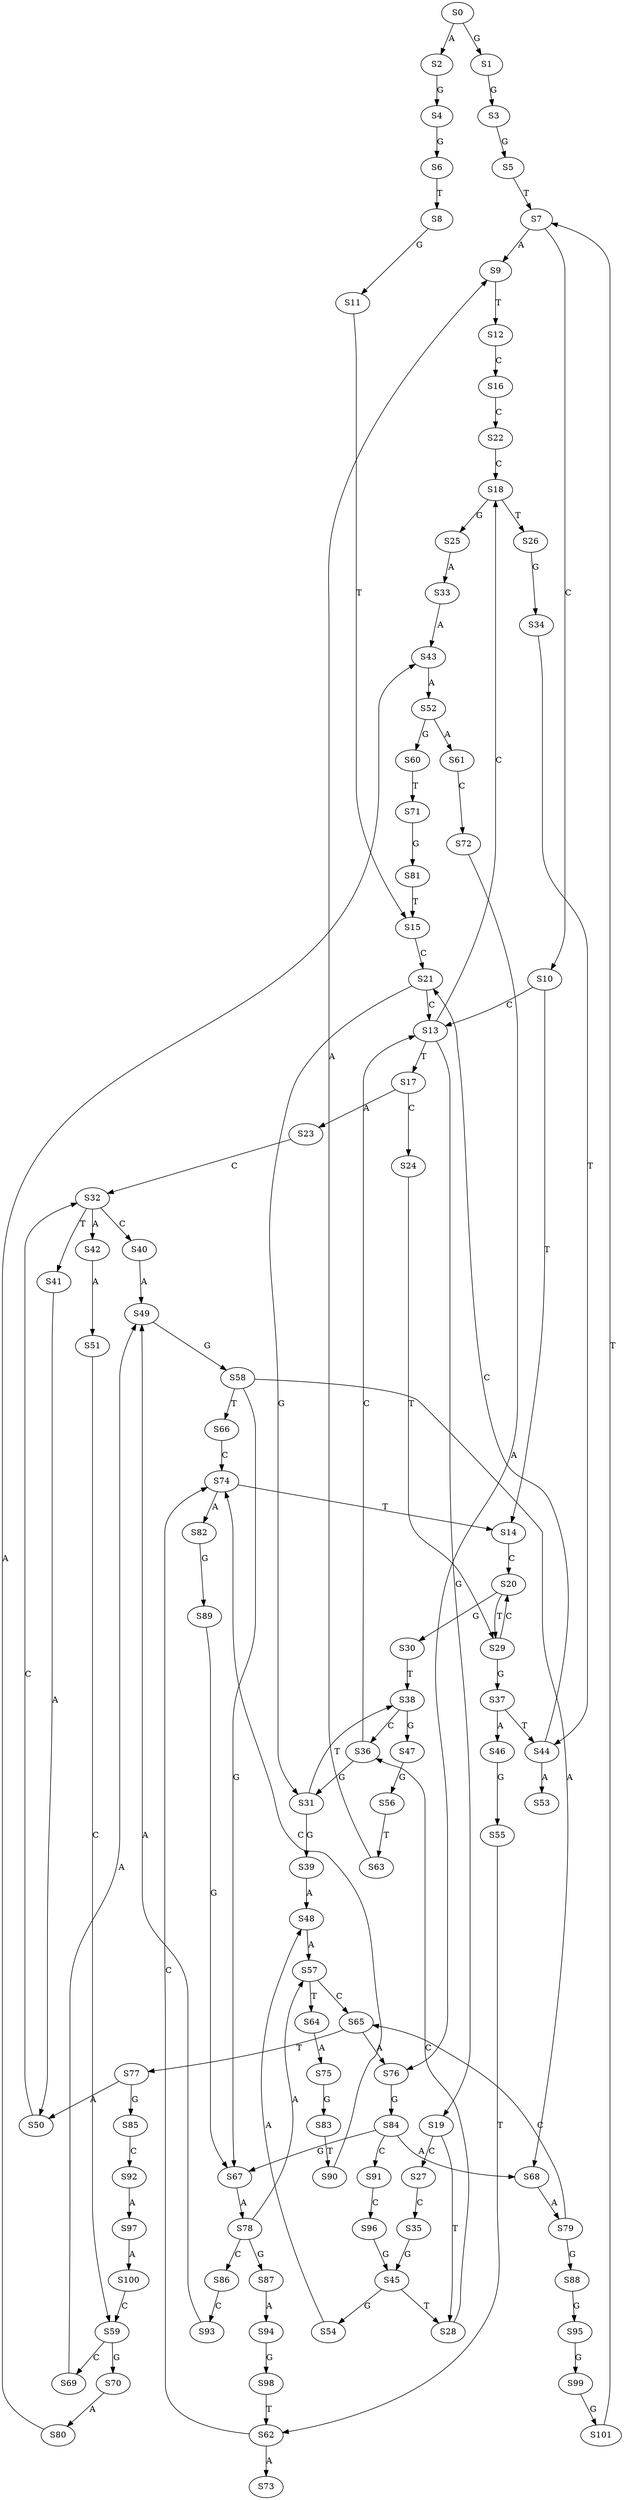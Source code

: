 strict digraph  {
	S0 -> S1 [ label = G ];
	S0 -> S2 [ label = A ];
	S1 -> S3 [ label = G ];
	S2 -> S4 [ label = G ];
	S3 -> S5 [ label = G ];
	S4 -> S6 [ label = G ];
	S5 -> S7 [ label = T ];
	S6 -> S8 [ label = T ];
	S7 -> S9 [ label = A ];
	S7 -> S10 [ label = C ];
	S8 -> S11 [ label = G ];
	S9 -> S12 [ label = T ];
	S10 -> S13 [ label = C ];
	S10 -> S14 [ label = T ];
	S11 -> S15 [ label = T ];
	S12 -> S16 [ label = C ];
	S13 -> S17 [ label = T ];
	S13 -> S18 [ label = C ];
	S13 -> S19 [ label = G ];
	S14 -> S20 [ label = C ];
	S15 -> S21 [ label = C ];
	S16 -> S22 [ label = C ];
	S17 -> S23 [ label = A ];
	S17 -> S24 [ label = C ];
	S18 -> S25 [ label = G ];
	S18 -> S26 [ label = T ];
	S19 -> S27 [ label = C ];
	S19 -> S28 [ label = T ];
	S20 -> S29 [ label = T ];
	S20 -> S30 [ label = G ];
	S21 -> S31 [ label = G ];
	S21 -> S13 [ label = C ];
	S22 -> S18 [ label = C ];
	S23 -> S32 [ label = C ];
	S24 -> S29 [ label = T ];
	S25 -> S33 [ label = A ];
	S26 -> S34 [ label = G ];
	S27 -> S35 [ label = C ];
	S28 -> S36 [ label = C ];
	S29 -> S37 [ label = G ];
	S29 -> S20 [ label = C ];
	S30 -> S38 [ label = T ];
	S31 -> S39 [ label = G ];
	S31 -> S38 [ label = T ];
	S32 -> S40 [ label = C ];
	S32 -> S41 [ label = T ];
	S32 -> S42 [ label = A ];
	S33 -> S43 [ label = A ];
	S34 -> S44 [ label = T ];
	S35 -> S45 [ label = G ];
	S36 -> S31 [ label = G ];
	S36 -> S13 [ label = C ];
	S37 -> S46 [ label = A ];
	S37 -> S44 [ label = T ];
	S38 -> S36 [ label = C ];
	S38 -> S47 [ label = G ];
	S39 -> S48 [ label = A ];
	S40 -> S49 [ label = A ];
	S41 -> S50 [ label = A ];
	S42 -> S51 [ label = A ];
	S43 -> S52 [ label = A ];
	S44 -> S53 [ label = A ];
	S44 -> S21 [ label = C ];
	S45 -> S28 [ label = T ];
	S45 -> S54 [ label = G ];
	S46 -> S55 [ label = G ];
	S47 -> S56 [ label = G ];
	S48 -> S57 [ label = A ];
	S49 -> S58 [ label = G ];
	S50 -> S32 [ label = C ];
	S51 -> S59 [ label = C ];
	S52 -> S60 [ label = G ];
	S52 -> S61 [ label = A ];
	S54 -> S48 [ label = A ];
	S55 -> S62 [ label = T ];
	S56 -> S63 [ label = T ];
	S57 -> S64 [ label = T ];
	S57 -> S65 [ label = C ];
	S58 -> S66 [ label = T ];
	S58 -> S67 [ label = G ];
	S58 -> S68 [ label = A ];
	S59 -> S69 [ label = C ];
	S59 -> S70 [ label = G ];
	S60 -> S71 [ label = T ];
	S61 -> S72 [ label = C ];
	S62 -> S73 [ label = A ];
	S62 -> S74 [ label = C ];
	S63 -> S9 [ label = A ];
	S64 -> S75 [ label = A ];
	S65 -> S76 [ label = A ];
	S65 -> S77 [ label = T ];
	S66 -> S74 [ label = C ];
	S67 -> S78 [ label = A ];
	S68 -> S79 [ label = A ];
	S69 -> S49 [ label = A ];
	S70 -> S80 [ label = A ];
	S71 -> S81 [ label = G ];
	S72 -> S76 [ label = A ];
	S74 -> S14 [ label = T ];
	S74 -> S82 [ label = A ];
	S75 -> S83 [ label = G ];
	S76 -> S84 [ label = G ];
	S77 -> S85 [ label = G ];
	S77 -> S50 [ label = A ];
	S78 -> S57 [ label = A ];
	S78 -> S86 [ label = C ];
	S78 -> S87 [ label = G ];
	S79 -> S65 [ label = C ];
	S79 -> S88 [ label = G ];
	S80 -> S43 [ label = A ];
	S81 -> S15 [ label = T ];
	S82 -> S89 [ label = G ];
	S83 -> S90 [ label = T ];
	S84 -> S67 [ label = G ];
	S84 -> S91 [ label = C ];
	S84 -> S68 [ label = A ];
	S85 -> S92 [ label = C ];
	S86 -> S93 [ label = C ];
	S87 -> S94 [ label = A ];
	S88 -> S95 [ label = G ];
	S89 -> S67 [ label = G ];
	S90 -> S74 [ label = C ];
	S91 -> S96 [ label = C ];
	S92 -> S97 [ label = A ];
	S93 -> S49 [ label = A ];
	S94 -> S98 [ label = G ];
	S95 -> S99 [ label = G ];
	S96 -> S45 [ label = G ];
	S97 -> S100 [ label = A ];
	S98 -> S62 [ label = T ];
	S99 -> S101 [ label = G ];
	S100 -> S59 [ label = C ];
	S101 -> S7 [ label = T ];
}
